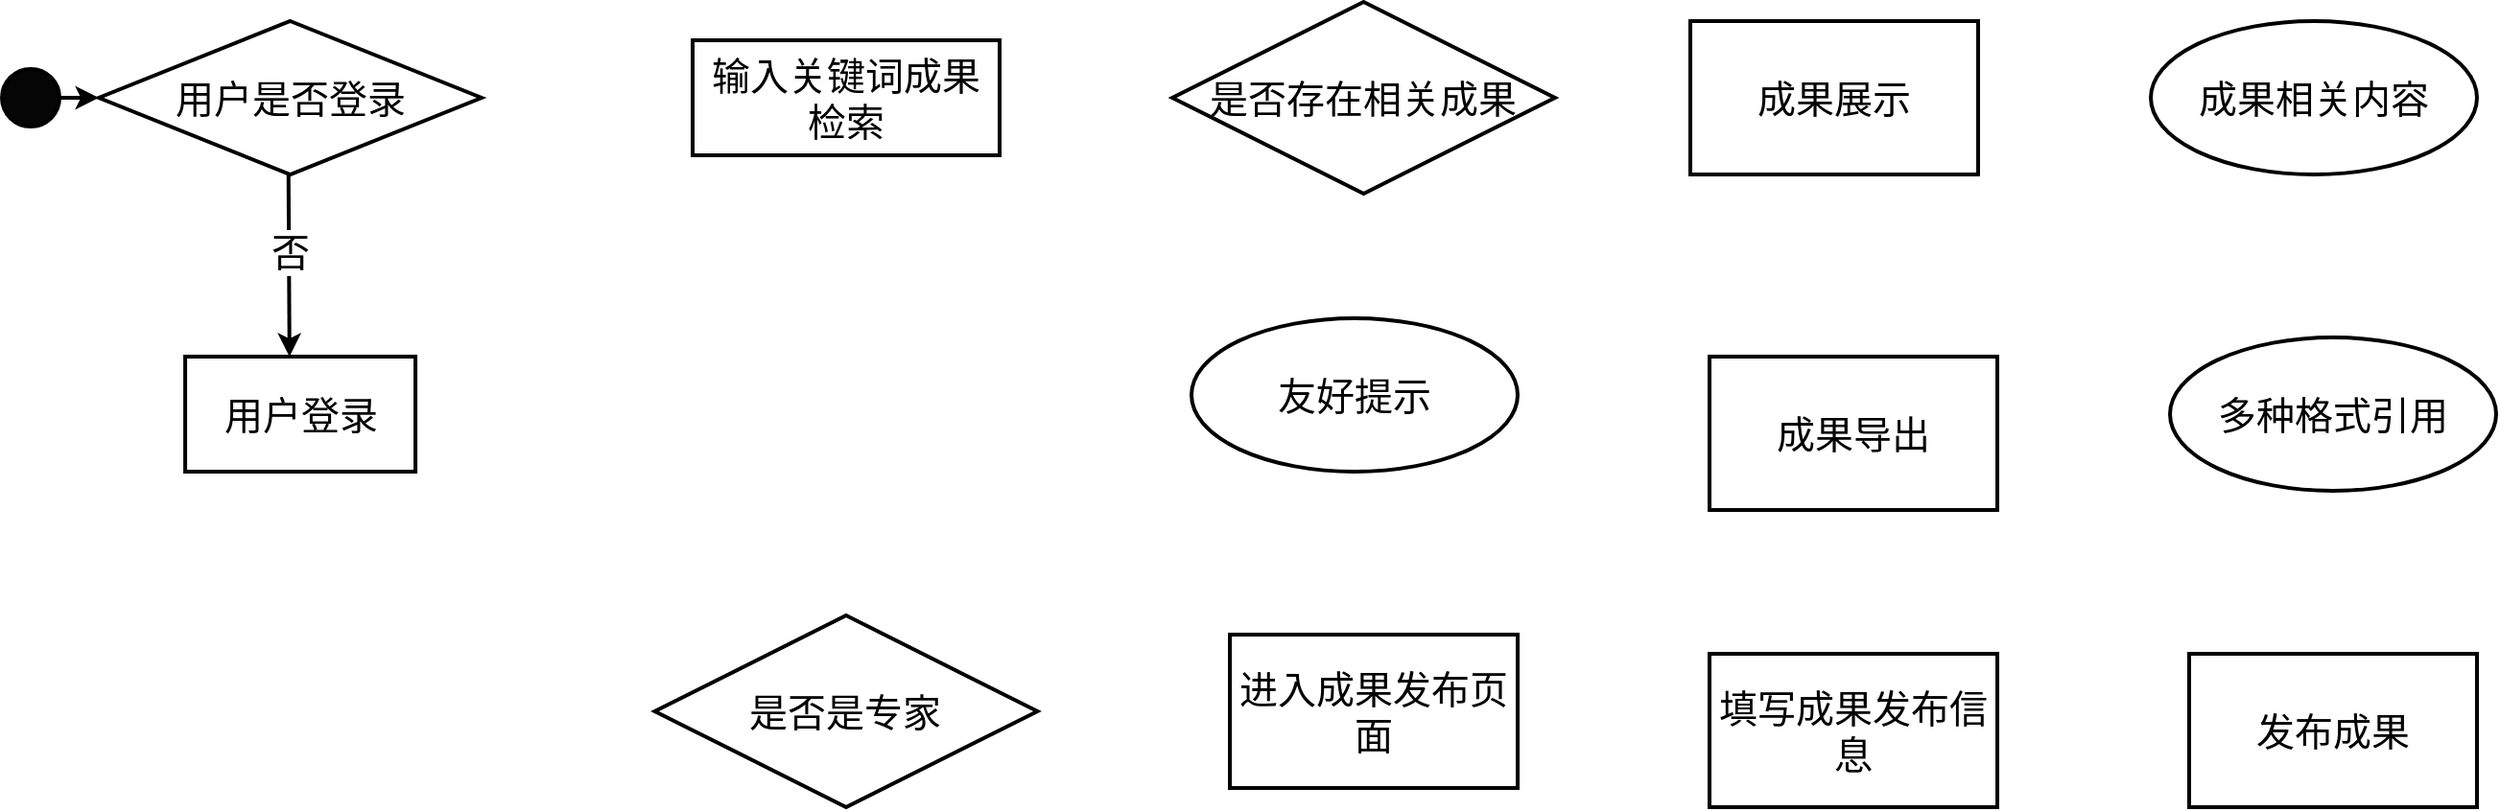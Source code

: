 <mxfile version="24.1.0" type="github">
  <diagram id="6a731a19-8d31-9384-78a2-239565b7b9f0" name="Page-1">
    <mxGraphModel dx="1720" dy="1224" grid="1" gridSize="10" guides="1" tooltips="1" connect="1" arrows="1" fold="1" page="1" pageScale="1" pageWidth="1169" pageHeight="827" background="none" math="0" shadow="0">
      <root>
        <mxCell id="0" />
        <mxCell id="1" parent="0" />
        <mxCell id="rLSriaPja6_mRSmvIVSB-55" value="" style="ellipse;whiteSpace=wrap;html=1;aspect=fixed;fillColor=#050505;strokeWidth=2;spacing=2;fontSize=20;fontColor=default;labelBackgroundColor=none;horizontal=1;" vertex="1" parent="1">
          <mxGeometry x="30" y="715" width="30" height="30" as="geometry" />
        </mxCell>
        <mxCell id="rLSriaPja6_mRSmvIVSB-57" value="&lt;font style=&quot;font-size: 20px;&quot;&gt;用户是否登录&lt;/font&gt;" style="rhombus;whiteSpace=wrap;html=1;strokeWidth=2;spacing=2;fontSize=20;fontColor=default;labelBackgroundColor=none;horizontal=1;" vertex="1" parent="1">
          <mxGeometry x="80.53" y="690" width="199.47" height="80" as="geometry" />
        </mxCell>
        <mxCell id="rLSriaPja6_mRSmvIVSB-58" value="" style="group;strokeWidth=2;spacing=2;fontSize=20;fontColor=default;labelBackgroundColor=none;horizontal=1;" vertex="1" connectable="0" parent="1">
          <mxGeometry x="125.53" y="865" width="120" height="60" as="geometry" />
        </mxCell>
        <mxCell id="rLSriaPja6_mRSmvIVSB-59" value="&lt;font style=&quot;font-size: 20px;&quot;&gt;用户登录&lt;/font&gt;" style="rounded=0;whiteSpace=wrap;html=1;strokeWidth=2;spacing=2;fontSize=20;fontColor=default;labelBackgroundColor=none;horizontal=1;" vertex="1" parent="rLSriaPja6_mRSmvIVSB-58">
          <mxGeometry width="120" height="60" as="geometry" />
        </mxCell>
        <mxCell id="rLSriaPja6_mRSmvIVSB-60" value="" style="endArrow=classic;html=1;rounded=0;entryX=0.5;entryY=0;entryDx=0;entryDy=0;strokeWidth=2;spacing=2;fontSize=20;fontColor=default;labelBackgroundColor=none;horizontal=1;" edge="1" parent="1">
          <mxGeometry width="50" height="50" relative="1" as="geometry">
            <mxPoint x="179.36" y="770" as="sourcePoint" />
            <mxPoint x="179.89" y="865" as="targetPoint" />
          </mxGeometry>
        </mxCell>
        <mxCell id="rLSriaPja6_mRSmvIVSB-61" value="否" style="edgeLabel;html=1;align=center;verticalAlign=middle;resizable=0;points=[];fontSize=20;" vertex="1" connectable="0" parent="rLSriaPja6_mRSmvIVSB-60">
          <mxGeometry x="-0.162" relative="1" as="geometry">
            <mxPoint as="offset" />
          </mxGeometry>
        </mxCell>
        <mxCell id="rLSriaPja6_mRSmvIVSB-62" value="" style="endArrow=classic;html=1;rounded=0;exitX=1;exitY=0.5;exitDx=0;exitDy=0;entryX=0;entryY=0.5;entryDx=0;entryDy=0;strokeWidth=2;spacing=2;fontSize=20;fontColor=default;labelBackgroundColor=none;horizontal=1;" edge="1" parent="1" source="rLSriaPja6_mRSmvIVSB-55" target="rLSriaPja6_mRSmvIVSB-57">
          <mxGeometry width="50" height="50" relative="1" as="geometry">
            <mxPoint x="350.53" y="880" as="sourcePoint" />
            <mxPoint x="400.53" y="830" as="targetPoint" />
          </mxGeometry>
        </mxCell>
        <mxCell id="rLSriaPja6_mRSmvIVSB-64" value="" style="group;strokeWidth=2;spacing=2;fontSize=20;fontColor=default;labelBackgroundColor=none;horizontal=1;" vertex="1" connectable="0" parent="1">
          <mxGeometry x="390" y="700" width="160" height="60" as="geometry" />
        </mxCell>
        <mxCell id="rLSriaPja6_mRSmvIVSB-65" value="&lt;font style=&quot;font-size: 20px;&quot;&gt;输入关键词成果检索&lt;/font&gt;" style="rounded=0;whiteSpace=wrap;html=1;strokeWidth=2;spacing=2;fontSize=20;fontColor=default;labelBackgroundColor=none;horizontal=1;" vertex="1" parent="rLSriaPja6_mRSmvIVSB-64">
          <mxGeometry width="160" height="60" as="geometry" />
        </mxCell>
        <mxCell id="rLSriaPja6_mRSmvIVSB-66" value="是否存在相关成果" style="rhombus;whiteSpace=wrap;html=1;strokeWidth=2;spacing=2;fontSize=20;fontColor=default;labelBackgroundColor=none;horizontal=1;" vertex="1" parent="1">
          <mxGeometry x="640" y="680" width="199.47" height="100" as="geometry" />
        </mxCell>
        <mxCell id="rLSriaPja6_mRSmvIVSB-67" value="" style="group;strokeWidth=2;spacing=2;fontSize=20;fontColor=default;labelBackgroundColor=none;horizontal=1;" vertex="1" connectable="0" parent="1">
          <mxGeometry x="910" y="690" width="150" height="80" as="geometry" />
        </mxCell>
        <mxCell id="rLSriaPja6_mRSmvIVSB-68" value="&lt;font style=&quot;font-size: 20px;&quot;&gt;成果展示&lt;/font&gt;" style="rounded=0;whiteSpace=wrap;html=1;strokeWidth=2;spacing=2;fontSize=20;fontColor=default;labelBackgroundColor=none;horizontal=1;" vertex="1" parent="rLSriaPja6_mRSmvIVSB-67">
          <mxGeometry width="150" height="80" as="geometry" />
        </mxCell>
        <mxCell id="rLSriaPja6_mRSmvIVSB-69" value="成果相关内容" style="ellipse;whiteSpace=wrap;html=1;fontSize=20;strokeWidth=2;" vertex="1" parent="1">
          <mxGeometry x="1150" y="690" width="170" height="80" as="geometry" />
        </mxCell>
        <mxCell id="rLSriaPja6_mRSmvIVSB-70" value="多种格式引用" style="ellipse;whiteSpace=wrap;html=1;fontSize=20;strokeWidth=2;" vertex="1" parent="1">
          <mxGeometry x="1160" y="855" width="170" height="80" as="geometry" />
        </mxCell>
        <mxCell id="rLSriaPja6_mRSmvIVSB-71" value="友好提示" style="ellipse;whiteSpace=wrap;html=1;fontSize=20;strokeWidth=2;" vertex="1" parent="1">
          <mxGeometry x="650" y="845" width="170" height="80" as="geometry" />
        </mxCell>
        <mxCell id="rLSriaPja6_mRSmvIVSB-72" value="" style="group;strokeWidth=2;spacing=2;fontSize=20;fontColor=default;labelBackgroundColor=none;horizontal=1;" vertex="1" connectable="0" parent="1">
          <mxGeometry x="920" y="865" width="150" height="80" as="geometry" />
        </mxCell>
        <mxCell id="rLSriaPja6_mRSmvIVSB-73" value="&lt;font style=&quot;font-size: 20px;&quot;&gt;成果导出&lt;/font&gt;" style="rounded=0;whiteSpace=wrap;html=1;strokeWidth=2;spacing=2;fontSize=20;fontColor=default;labelBackgroundColor=none;horizontal=1;" vertex="1" parent="rLSriaPja6_mRSmvIVSB-72">
          <mxGeometry width="150" height="80" as="geometry" />
        </mxCell>
        <mxCell id="rLSriaPja6_mRSmvIVSB-74" value="是否是专家" style="rhombus;whiteSpace=wrap;html=1;strokeWidth=2;spacing=2;fontSize=20;fontColor=default;labelBackgroundColor=none;horizontal=1;" vertex="1" parent="1">
          <mxGeometry x="370.26" y="1000" width="199.47" height="100" as="geometry" />
        </mxCell>
        <mxCell id="rLSriaPja6_mRSmvIVSB-75" value="" style="group;strokeWidth=2;spacing=2;fontSize=20;fontColor=default;labelBackgroundColor=none;horizontal=1;" vertex="1" connectable="0" parent="1">
          <mxGeometry x="670" y="1010" width="150" height="80" as="geometry" />
        </mxCell>
        <mxCell id="rLSriaPja6_mRSmvIVSB-76" value="&lt;font style=&quot;font-size: 20px;&quot;&gt;进入成果发布页面&lt;/font&gt;" style="rounded=0;whiteSpace=wrap;html=1;strokeWidth=2;spacing=2;fontSize=20;fontColor=default;labelBackgroundColor=none;horizontal=1;" vertex="1" parent="rLSriaPja6_mRSmvIVSB-75">
          <mxGeometry width="150" height="80" as="geometry" />
        </mxCell>
        <mxCell id="rLSriaPja6_mRSmvIVSB-77" value="" style="group;strokeWidth=2;spacing=2;fontSize=20;fontColor=default;labelBackgroundColor=none;horizontal=1;" vertex="1" connectable="0" parent="1">
          <mxGeometry x="920" y="1020" width="150" height="80" as="geometry" />
        </mxCell>
        <mxCell id="rLSriaPja6_mRSmvIVSB-78" value="&lt;font style=&quot;font-size: 20px;&quot;&gt;填写成果发布信息&lt;/font&gt;" style="rounded=0;whiteSpace=wrap;html=1;strokeWidth=2;spacing=2;fontSize=20;fontColor=default;labelBackgroundColor=none;horizontal=1;" vertex="1" parent="rLSriaPja6_mRSmvIVSB-77">
          <mxGeometry width="150" height="80" as="geometry" />
        </mxCell>
        <mxCell id="rLSriaPja6_mRSmvIVSB-79" value="" style="group;strokeWidth=2;spacing=2;fontSize=20;fontColor=default;labelBackgroundColor=none;horizontal=1;" vertex="1" connectable="0" parent="1">
          <mxGeometry x="1170" y="1020" width="150" height="80" as="geometry" />
        </mxCell>
        <mxCell id="rLSriaPja6_mRSmvIVSB-80" value="&lt;font style=&quot;font-size: 20px;&quot;&gt;发布成果&lt;/font&gt;" style="rounded=0;whiteSpace=wrap;html=1;strokeWidth=2;spacing=2;fontSize=20;fontColor=default;labelBackgroundColor=none;horizontal=1;" vertex="1" parent="rLSriaPja6_mRSmvIVSB-79">
          <mxGeometry width="150" height="80" as="geometry" />
        </mxCell>
      </root>
    </mxGraphModel>
  </diagram>
</mxfile>
